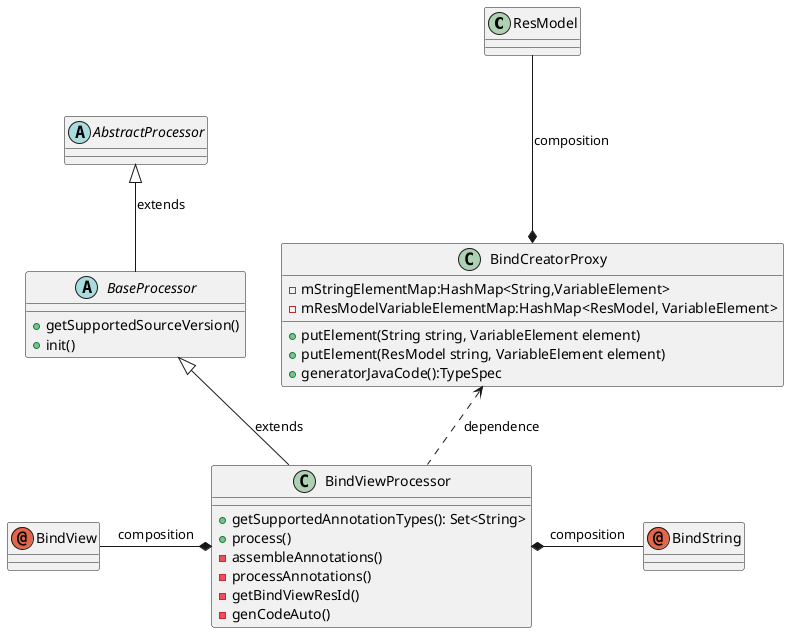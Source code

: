 @startuml

class ResModel {

}

class BindCreatorProxy {
    - mStringElementMap:HashMap<String,VariableElement>
    - mResModelVariableElementMap:HashMap<ResModel, VariableElement>

    + putElement(String string, VariableElement element)
    + putElement(ResModel string, VariableElement element)
    + generatorJavaCode():TypeSpec
}

abstract class AbstractProcessor
abstract class BaseProcessor {
    + getSupportedSourceVersion()
    + init()
}
class BindViewProcessor {
    + getSupportedAnnotationTypes(): Set<String>
    + process()
    - assembleAnnotations()
    - processAnnotations()
    - getBindViewResId()
    - genCodeAuto()
}


BindViewProcessor -up-|> BaseProcessor : extends
BaseProcessor -up-|> AbstractProcessor : extends

BindCreatorProxy <.. BindViewProcessor : dependence
BindCreatorProxy *--up- ResModel : composition

BindViewProcessor *--left- BindView : composition
BindViewProcessor *--right- BindString : composition

annotation BindView
annotation BindString

@enduml